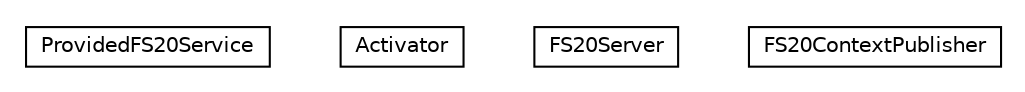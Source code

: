#!/usr/local/bin/dot
#
# Class diagram 
# Generated by UMLGraph version R5_6-24-gf6e263 (http://www.umlgraph.org/)
#

digraph G {
	edge [fontname="Helvetica",fontsize=10,labelfontname="Helvetica",labelfontsize=10];
	node [fontname="Helvetica",fontsize=10,shape=plaintext];
	nodesep=0.25;
	ranksep=0.5;
	// org.universAAL.lddi.fs20.exporter.ProvidedFS20Service
	c24877 [label=<<table title="org.universAAL.lddi.fs20.exporter.ProvidedFS20Service" border="0" cellborder="1" cellspacing="0" cellpadding="2" port="p" href="./ProvidedFS20Service.html">
		<tr><td><table border="0" cellspacing="0" cellpadding="1">
<tr><td align="center" balign="center"> ProvidedFS20Service </td></tr>
		</table></td></tr>
		</table>>, URL="./ProvidedFS20Service.html", fontname="Helvetica", fontcolor="black", fontsize=10.0];
	// org.universAAL.lddi.fs20.exporter.Activator
	c24878 [label=<<table title="org.universAAL.lddi.fs20.exporter.Activator" border="0" cellborder="1" cellspacing="0" cellpadding="2" port="p" href="./Activator.html">
		<tr><td><table border="0" cellspacing="0" cellpadding="1">
<tr><td align="center" balign="center"> Activator </td></tr>
		</table></td></tr>
		</table>>, URL="./Activator.html", fontname="Helvetica", fontcolor="black", fontsize=10.0];
	// org.universAAL.lddi.fs20.exporter.FS20Server
	c24879 [label=<<table title="org.universAAL.lddi.fs20.exporter.FS20Server" border="0" cellborder="1" cellspacing="0" cellpadding="2" port="p" href="./FS20Server.html">
		<tr><td><table border="0" cellspacing="0" cellpadding="1">
<tr><td align="center" balign="center"> FS20Server </td></tr>
		</table></td></tr>
		</table>>, URL="./FS20Server.html", fontname="Helvetica", fontcolor="black", fontsize=10.0];
	// org.universAAL.lddi.fs20.exporter.FS20ContextPublisher
	c24880 [label=<<table title="org.universAAL.lddi.fs20.exporter.FS20ContextPublisher" border="0" cellborder="1" cellspacing="0" cellpadding="2" port="p" href="./FS20ContextPublisher.html">
		<tr><td><table border="0" cellspacing="0" cellpadding="1">
<tr><td align="center" balign="center"> FS20ContextPublisher </td></tr>
		</table></td></tr>
		</table>>, URL="./FS20ContextPublisher.html", fontname="Helvetica", fontcolor="black", fontsize=10.0];
}

